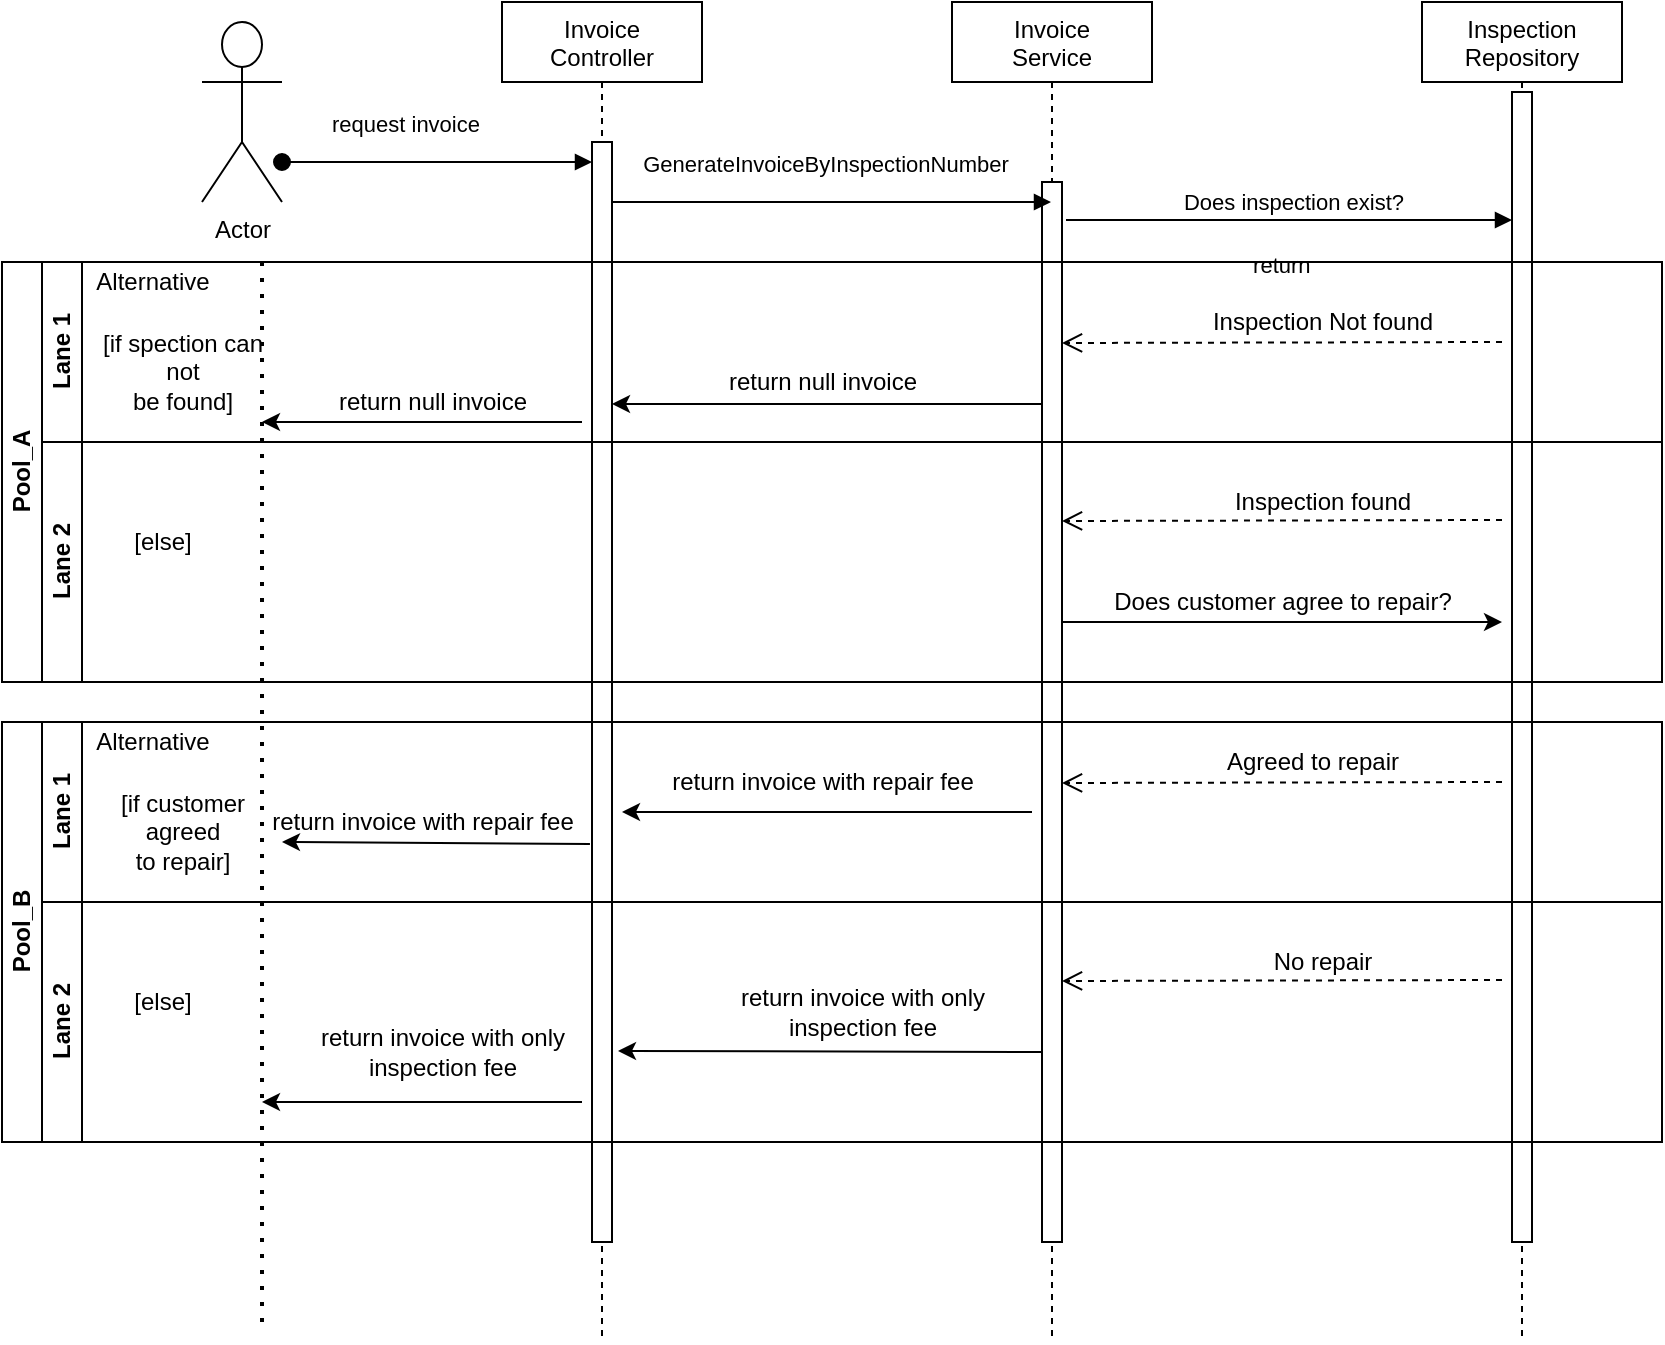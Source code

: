 <mxfile version="14.3.0" type="github">
  <diagram id="kgpKYQtTHZ0yAKxKKP6v" name="Page-1">
    <mxGraphModel dx="782" dy="380" grid="1" gridSize="10" guides="1" tooltips="1" connect="1" arrows="1" fold="1" page="1" pageScale="1" pageWidth="850" pageHeight="1100" math="0" shadow="0">
      <root>
        <mxCell id="0" />
        <mxCell id="1" parent="0" />
        <mxCell id="Sf71VCMKLxLtWwoqKcej-23" value="Invoice &#xa;Controller" style="shape=umlLifeline;perimeter=lifelinePerimeter;container=1;collapsible=0;recursiveResize=0;rounded=0;shadow=0;strokeWidth=1;" parent="1" vertex="1">
          <mxGeometry x="260" y="100" width="100" height="670" as="geometry" />
        </mxCell>
        <mxCell id="Sf71VCMKLxLtWwoqKcej-24" value="" style="points=[];perimeter=orthogonalPerimeter;rounded=0;shadow=0;strokeWidth=1;" parent="Sf71VCMKLxLtWwoqKcej-23" vertex="1">
          <mxGeometry x="45" y="70" width="10" height="550" as="geometry" />
        </mxCell>
        <mxCell id="Sf71VCMKLxLtWwoqKcej-26" value="Invoice &#xa;Service" style="shape=umlLifeline;perimeter=lifelinePerimeter;container=1;collapsible=0;recursiveResize=0;rounded=0;shadow=0;strokeWidth=1;" parent="1" vertex="1">
          <mxGeometry x="485" y="100" width="100" height="670" as="geometry" />
        </mxCell>
        <mxCell id="Sf71VCMKLxLtWwoqKcej-27" value="" style="points=[];perimeter=orthogonalPerimeter;rounded=0;shadow=0;strokeWidth=1;" parent="Sf71VCMKLxLtWwoqKcej-26" vertex="1">
          <mxGeometry x="45" y="90" width="10" height="530" as="geometry" />
        </mxCell>
        <mxCell id="Sf71VCMKLxLtWwoqKcej-28" value="GenerateInvoiceByInspectionNumber" style="verticalAlign=bottom;endArrow=block;shadow=0;strokeWidth=1;" parent="1" source="Sf71VCMKLxLtWwoqKcej-24" target="Sf71VCMKLxLtWwoqKcej-26" edge="1">
          <mxGeometry x="-0.023" y="10" relative="1" as="geometry">
            <mxPoint x="335" y="180" as="sourcePoint" />
            <mxPoint as="offset" />
            <Array as="points">
              <mxPoint x="470" y="200" />
            </Array>
          </mxGeometry>
        </mxCell>
        <mxCell id="Sf71VCMKLxLtWwoqKcej-29" value="Inspection&#xa;Repository" style="shape=umlLifeline;perimeter=lifelinePerimeter;container=1;collapsible=0;recursiveResize=0;rounded=0;shadow=0;strokeWidth=1;" parent="1" vertex="1">
          <mxGeometry x="720" y="100" width="100" height="670" as="geometry" />
        </mxCell>
        <mxCell id="Sf71VCMKLxLtWwoqKcej-30" value="" style="points=[];perimeter=orthogonalPerimeter;rounded=0;shadow=0;strokeWidth=1;" parent="Sf71VCMKLxLtWwoqKcej-29" vertex="1">
          <mxGeometry x="45" y="45" width="10" height="575" as="geometry" />
        </mxCell>
        <mxCell id="Sf71VCMKLxLtWwoqKcej-31" value="Actor" style="shape=umlActor;verticalLabelPosition=bottom;verticalAlign=top;html=1;outlineConnect=0;" parent="1" vertex="1">
          <mxGeometry x="110" y="110" width="40" height="90" as="geometry" />
        </mxCell>
        <mxCell id="Sf71VCMKLxLtWwoqKcej-33" value="Does inspection exist?" style="verticalAlign=bottom;endArrow=block;entryX=0;entryY=0;shadow=0;strokeWidth=1;" parent="1" edge="1">
          <mxGeometry x="0.023" relative="1" as="geometry">
            <mxPoint x="542" y="209" as="sourcePoint" />
            <mxPoint x="765.0" y="209.0" as="targetPoint" />
            <mxPoint as="offset" />
          </mxGeometry>
        </mxCell>
        <mxCell id="Sf71VCMKLxLtWwoqKcej-34" value="return" style="verticalAlign=bottom;endArrow=open;dashed=1;endSize=8;shadow=0;strokeWidth=1;" parent="1" edge="1">
          <mxGeometry x="-0.001" y="-30" relative="1" as="geometry">
            <mxPoint x="540.0" y="270.5" as="targetPoint" />
            <mxPoint x="760.0" y="270" as="sourcePoint" />
            <mxPoint as="offset" />
          </mxGeometry>
        </mxCell>
        <mxCell id="Sf71VCMKLxLtWwoqKcej-35" value="Pool_A" style="swimlane;html=1;childLayout=stackLayout;resizeParent=1;resizeParentMax=0;horizontal=0;startSize=20;horizontalStack=0;" parent="1" vertex="1">
          <mxGeometry x="10" y="230" width="830" height="210" as="geometry" />
        </mxCell>
        <mxCell id="Sf71VCMKLxLtWwoqKcej-36" value="Lane 1" style="swimlane;html=1;startSize=20;horizontal=0;" parent="Sf71VCMKLxLtWwoqKcej-35" vertex="1">
          <mxGeometry x="20" width="810" height="90" as="geometry" />
        </mxCell>
        <mxCell id="Sf71VCMKLxLtWwoqKcej-48" value="Alternative" style="text;html=1;align=center;verticalAlign=middle;resizable=0;points=[];autosize=1;" parent="Sf71VCMKLxLtWwoqKcej-36" vertex="1">
          <mxGeometry x="20" width="70" height="20" as="geometry" />
        </mxCell>
        <mxCell id="Sf71VCMKLxLtWwoqKcej-63" value="[if spection can &lt;br&gt;not &lt;br&gt;be found]" style="text;html=1;align=center;verticalAlign=middle;resizable=0;points=[];autosize=1;" parent="Sf71VCMKLxLtWwoqKcej-36" vertex="1">
          <mxGeometry x="20" y="30" width="100" height="50" as="geometry" />
        </mxCell>
        <mxCell id="Sf71VCMKLxLtWwoqKcej-69" value="" style="endArrow=classic;html=1;" parent="Sf71VCMKLxLtWwoqKcej-36" edge="1">
          <mxGeometry width="50" height="50" relative="1" as="geometry">
            <mxPoint x="270" y="80" as="sourcePoint" />
            <mxPoint x="110" y="80" as="targetPoint" />
          </mxGeometry>
        </mxCell>
        <mxCell id="Sf71VCMKLxLtWwoqKcej-71" value="return null invoice" style="text;html=1;align=center;verticalAlign=middle;resizable=0;points=[];autosize=1;" parent="Sf71VCMKLxLtWwoqKcej-36" vertex="1">
          <mxGeometry x="140" y="60" width="110" height="20" as="geometry" />
        </mxCell>
        <mxCell id="Sf71VCMKLxLtWwoqKcej-47" value="Inspection Not found" style="text;html=1;align=center;verticalAlign=middle;resizable=0;points=[];autosize=1;" parent="Sf71VCMKLxLtWwoqKcej-36" vertex="1">
          <mxGeometry x="575" y="20" width="130" height="20" as="geometry" />
        </mxCell>
        <mxCell id="Sf71VCMKLxLtWwoqKcej-38" value="Lane 2" style="swimlane;html=1;startSize=20;horizontal=0;" parent="Sf71VCMKLxLtWwoqKcej-35" vertex="1">
          <mxGeometry x="20" y="90" width="810" height="120" as="geometry" />
        </mxCell>
        <mxCell id="Sf71VCMKLxLtWwoqKcej-39" value="" style="verticalAlign=bottom;endArrow=open;dashed=1;endSize=8;shadow=0;strokeWidth=1;" parent="Sf71VCMKLxLtWwoqKcej-38" edge="1">
          <mxGeometry x="-0.001" y="-30" relative="1" as="geometry">
            <mxPoint x="510" y="39.5" as="targetPoint" />
            <mxPoint x="730" y="39" as="sourcePoint" />
            <mxPoint as="offset" />
          </mxGeometry>
        </mxCell>
        <mxCell id="Sf71VCMKLxLtWwoqKcej-72" value="Inspection found" style="text;html=1;align=center;verticalAlign=middle;resizable=0;points=[];autosize=1;" parent="Sf71VCMKLxLtWwoqKcej-38" vertex="1">
          <mxGeometry x="590" y="20" width="100" height="20" as="geometry" />
        </mxCell>
        <mxCell id="Sf71VCMKLxLtWwoqKcej-75" value="" style="endArrow=classic;html=1;" parent="Sf71VCMKLxLtWwoqKcej-38" edge="1">
          <mxGeometry width="50" height="50" relative="1" as="geometry">
            <mxPoint x="510" y="90" as="sourcePoint" />
            <mxPoint x="730" y="90" as="targetPoint" />
          </mxGeometry>
        </mxCell>
        <mxCell id="Sf71VCMKLxLtWwoqKcej-66" value="[else]" style="text;html=1;align=center;verticalAlign=middle;resizable=0;points=[];autosize=1;" parent="Sf71VCMKLxLtWwoqKcej-38" vertex="1">
          <mxGeometry x="40" y="40" width="40" height="20" as="geometry" />
        </mxCell>
        <mxCell id="Sf71VCMKLxLtWwoqKcej-59" value="" style="endArrow=none;dashed=1;html=1;dashPattern=1 3;strokeWidth=2;" parent="Sf71VCMKLxLtWwoqKcej-38" edge="1">
          <mxGeometry width="50" height="50" relative="1" as="geometry">
            <mxPoint x="110" y="440" as="sourcePoint" />
            <mxPoint x="110" y="-90" as="targetPoint" />
            <Array as="points" />
          </mxGeometry>
        </mxCell>
        <mxCell id="Sf71VCMKLxLtWwoqKcej-43" value="return null invoice" style="text;html=1;align=center;verticalAlign=middle;resizable=0;points=[];autosize=1;" parent="1" vertex="1">
          <mxGeometry x="365" y="280" width="110" height="20" as="geometry" />
        </mxCell>
        <mxCell id="Sf71VCMKLxLtWwoqKcej-44" value="" style="endArrow=classic;html=1;" parent="1" target="Sf71VCMKLxLtWwoqKcej-24" edge="1">
          <mxGeometry width="50" height="50" relative="1" as="geometry">
            <mxPoint x="530" y="301" as="sourcePoint" />
            <mxPoint x="320" y="300" as="targetPoint" />
          </mxGeometry>
        </mxCell>
        <mxCell id="Sf71VCMKLxLtWwoqKcej-70" value="&lt;span style=&quot;color: rgba(0 , 0 , 0 , 0) ; font-family: monospace ; font-size: 0px&quot;&gt;%3CmxGraphModel%3E%3Croot%3E%3CmxCell%20id%3D%220%22%2F%3E%3CmxCell%20id%3D%221%22%20parent%3D%220%22%2F%3E%3CmxCell%20id%3D%222%22%20value%3D%22return%20null%20invoice%22%20style%3D%22text%3Bhtml%3D1%3Balign%3Dcenter%3BverticalAlign%3Dmiddle%3Bresizable%3D0%3Bpoints%3D%5B%5D%3Bautosize%3D1%3B%22%20vertex%3D%221%22%20parent%3D%221%22%3E%3CmxGeometry%20x%3D%22315%22%20y%3D%22270%22%20width%3D%22110%22%20height%3D%2220%22%20as%3D%22geometry%22%2F%3E%3C%2FmxCell%3E%3C%2Froot%3E%3C%2FmxGraphModel%3E&lt;/span&gt;" style="text;html=1;align=center;verticalAlign=middle;resizable=0;points=[];autosize=1;" parent="1" vertex="1">
          <mxGeometry x="220" y="290" width="20" height="20" as="geometry" />
        </mxCell>
        <mxCell id="Sf71VCMKLxLtWwoqKcej-77" value="Does customer agree to repair?" style="text;html=1;align=center;verticalAlign=middle;resizable=0;points=[];autosize=1;" parent="1" vertex="1">
          <mxGeometry x="560" y="390" width="180" height="20" as="geometry" />
        </mxCell>
        <mxCell id="Sf71VCMKLxLtWwoqKcej-79" value="Pool_B" style="swimlane;html=1;childLayout=stackLayout;resizeParent=1;resizeParentMax=0;horizontal=0;startSize=20;horizontalStack=0;" parent="1" vertex="1">
          <mxGeometry x="10" y="460" width="830" height="210" as="geometry" />
        </mxCell>
        <mxCell id="Sf71VCMKLxLtWwoqKcej-80" value="Lane 1" style="swimlane;html=1;startSize=20;horizontal=0;" parent="Sf71VCMKLxLtWwoqKcej-79" vertex="1">
          <mxGeometry x="20" width="810" height="90" as="geometry" />
        </mxCell>
        <mxCell id="Sf71VCMKLxLtWwoqKcej-81" value="Alternative" style="text;html=1;align=center;verticalAlign=middle;resizable=0;points=[];autosize=1;" parent="Sf71VCMKLxLtWwoqKcej-80" vertex="1">
          <mxGeometry x="20" width="70" height="20" as="geometry" />
        </mxCell>
        <mxCell id="Sf71VCMKLxLtWwoqKcej-83" value="[if customer &lt;br&gt;agreed &lt;br&gt;to repair]" style="text;html=1;align=center;verticalAlign=middle;resizable=0;points=[];autosize=1;" parent="Sf71VCMKLxLtWwoqKcej-80" vertex="1">
          <mxGeometry x="30" y="30" width="80" height="50" as="geometry" />
        </mxCell>
        <mxCell id="Sf71VCMKLxLtWwoqKcej-84" value="" style="endArrow=classic;html=1;exitX=0.994;exitY=1.05;exitDx=0;exitDy=0;exitPerimeter=0;" parent="Sf71VCMKLxLtWwoqKcej-80" source="Sf71VCMKLxLtWwoqKcej-94" edge="1">
          <mxGeometry width="50" height="50" relative="1" as="geometry">
            <mxPoint x="290" y="60" as="sourcePoint" />
            <mxPoint x="120" y="60" as="targetPoint" />
          </mxGeometry>
        </mxCell>
        <mxCell id="Sf71VCMKLxLtWwoqKcej-86" value="Agreed to repair" style="text;html=1;align=center;verticalAlign=middle;resizable=0;points=[];autosize=1;" parent="Sf71VCMKLxLtWwoqKcej-80" vertex="1">
          <mxGeometry x="585" y="10" width="100" height="20" as="geometry" />
        </mxCell>
        <mxCell id="Sf71VCMKLxLtWwoqKcej-74" value="" style="endArrow=classic;html=1;" parent="Sf71VCMKLxLtWwoqKcej-80" edge="1">
          <mxGeometry width="50" height="50" relative="1" as="geometry">
            <mxPoint x="495" y="45" as="sourcePoint" />
            <mxPoint x="290" y="45" as="targetPoint" />
            <Array as="points">
              <mxPoint x="400" y="45" />
            </Array>
          </mxGeometry>
        </mxCell>
        <mxCell id="Sf71VCMKLxLtWwoqKcej-78" value="" style="verticalAlign=bottom;endArrow=open;dashed=1;endSize=8;shadow=0;strokeWidth=1;" parent="Sf71VCMKLxLtWwoqKcej-80" edge="1">
          <mxGeometry x="-0.001" y="-30" relative="1" as="geometry">
            <mxPoint x="510" y="30.5" as="targetPoint" />
            <mxPoint x="730" y="30" as="sourcePoint" />
            <mxPoint as="offset" />
          </mxGeometry>
        </mxCell>
        <mxCell id="Sf71VCMKLxLtWwoqKcej-87" value="Lane 2" style="swimlane;html=1;startSize=20;horizontal=0;" parent="Sf71VCMKLxLtWwoqKcej-79" vertex="1">
          <mxGeometry x="20" y="90" width="810" height="120" as="geometry" />
        </mxCell>
        <mxCell id="Sf71VCMKLxLtWwoqKcej-88" value="" style="verticalAlign=bottom;endArrow=open;dashed=1;endSize=8;shadow=0;strokeWidth=1;" parent="Sf71VCMKLxLtWwoqKcej-87" edge="1">
          <mxGeometry x="-0.001" y="-30" relative="1" as="geometry">
            <mxPoint x="510" y="39.5" as="targetPoint" />
            <mxPoint x="730" y="39" as="sourcePoint" />
            <mxPoint as="offset" />
          </mxGeometry>
        </mxCell>
        <mxCell id="Sf71VCMKLxLtWwoqKcej-89" value="No repair" style="text;html=1;align=center;verticalAlign=middle;resizable=0;points=[];autosize=1;" parent="Sf71VCMKLxLtWwoqKcej-87" vertex="1">
          <mxGeometry x="610" y="20" width="60" height="20" as="geometry" />
        </mxCell>
        <mxCell id="Sf71VCMKLxLtWwoqKcej-95" value="" style="endArrow=classic;html=1;" parent="Sf71VCMKLxLtWwoqKcej-87" edge="1">
          <mxGeometry width="50" height="50" relative="1" as="geometry">
            <mxPoint x="500" y="75" as="sourcePoint" />
            <mxPoint x="288" y="74.5" as="targetPoint" />
          </mxGeometry>
        </mxCell>
        <mxCell id="Sf71VCMKLxLtWwoqKcej-98" value="return invoice with only&lt;br&gt;inspection fee" style="text;html=1;align=center;verticalAlign=middle;resizable=0;points=[];autosize=1;" parent="Sf71VCMKLxLtWwoqKcej-87" vertex="1">
          <mxGeometry x="130" y="60" width="140" height="30" as="geometry" />
        </mxCell>
        <mxCell id="Sf71VCMKLxLtWwoqKcej-97" value="" style="endArrow=classic;html=1;" parent="Sf71VCMKLxLtWwoqKcej-87" edge="1">
          <mxGeometry width="50" height="50" relative="1" as="geometry">
            <mxPoint x="270" y="100" as="sourcePoint" />
            <mxPoint x="110" y="100" as="targetPoint" />
          </mxGeometry>
        </mxCell>
        <mxCell id="Sf71VCMKLxLtWwoqKcej-96" value="return invoice with only &lt;br&gt;inspection fee" style="text;html=1;align=center;verticalAlign=middle;resizable=0;points=[];autosize=1;" parent="Sf71VCMKLxLtWwoqKcej-87" vertex="1">
          <mxGeometry x="340" y="40" width="140" height="30" as="geometry" />
        </mxCell>
        <mxCell id="Sf71VCMKLxLtWwoqKcej-103" value="[else]" style="text;html=1;align=center;verticalAlign=middle;resizable=0;points=[];autosize=1;" parent="Sf71VCMKLxLtWwoqKcej-87" vertex="1">
          <mxGeometry x="40" y="40" width="40" height="20" as="geometry" />
        </mxCell>
        <mxCell id="Sf71VCMKLxLtWwoqKcej-93" value="return invoice with repair fee" style="text;html=1;align=center;verticalAlign=middle;resizable=0;points=[];autosize=1;" parent="1" vertex="1">
          <mxGeometry x="335" y="480" width="170" height="20" as="geometry" />
        </mxCell>
        <mxCell id="Sf71VCMKLxLtWwoqKcej-94" value="return invoice with repair fee" style="text;html=1;align=center;verticalAlign=middle;resizable=0;points=[];autosize=1;" parent="1" vertex="1">
          <mxGeometry x="135" y="500" width="170" height="20" as="geometry" />
        </mxCell>
        <mxCell id="Sf71VCMKLxLtWwoqKcej-25" value="request invoice" style="verticalAlign=bottom;startArrow=oval;endArrow=block;startSize=8;shadow=0;strokeWidth=1;" parent="1" target="Sf71VCMKLxLtWwoqKcej-24" edge="1">
          <mxGeometry x="-0.2" y="10" relative="1" as="geometry">
            <mxPoint x="150" y="180" as="sourcePoint" />
            <mxPoint as="offset" />
            <Array as="points">
              <mxPoint x="270" y="180" />
            </Array>
          </mxGeometry>
        </mxCell>
      </root>
    </mxGraphModel>
  </diagram>
</mxfile>
